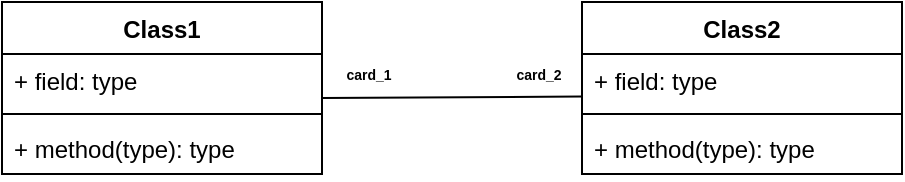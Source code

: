 <mxfile version="25.0.2">
  <diagram name="Page-1" id="3WxenXUk3zSHauEypZle">
    <mxGraphModel dx="578" dy="373" grid="1" gridSize="10" guides="1" tooltips="1" connect="1" arrows="1" fold="1" page="1" pageScale="1" pageWidth="850" pageHeight="1100" math="0" shadow="0">
      <root>
        <mxCell id="0" />
        <mxCell id="1" parent="0" />
        <mxCell id="H1PyjjI2kq_5YZo90Il4-1" value="Class1" style="swimlane;fontStyle=1;align=center;verticalAlign=top;childLayout=stackLayout;horizontal=1;startSize=26;horizontalStack=0;resizeParent=1;resizeParentMax=0;resizeLast=0;collapsible=1;marginBottom=0;whiteSpace=wrap;html=1;" vertex="1" parent="1">
          <mxGeometry x="170" y="240" width="160" height="86" as="geometry" />
        </mxCell>
        <mxCell id="H1PyjjI2kq_5YZo90Il4-2" value="+ field: type" style="text;strokeColor=none;fillColor=none;align=left;verticalAlign=top;spacingLeft=4;spacingRight=4;overflow=hidden;rotatable=0;points=[[0,0.5],[1,0.5]];portConstraint=eastwest;whiteSpace=wrap;html=1;" vertex="1" parent="H1PyjjI2kq_5YZo90Il4-1">
          <mxGeometry y="26" width="160" height="26" as="geometry" />
        </mxCell>
        <mxCell id="H1PyjjI2kq_5YZo90Il4-3" value="" style="line;strokeWidth=1;fillColor=none;align=left;verticalAlign=middle;spacingTop=-1;spacingLeft=3;spacingRight=3;rotatable=0;labelPosition=right;points=[];portConstraint=eastwest;strokeColor=inherit;" vertex="1" parent="H1PyjjI2kq_5YZo90Il4-1">
          <mxGeometry y="52" width="160" height="8" as="geometry" />
        </mxCell>
        <mxCell id="H1PyjjI2kq_5YZo90Il4-4" value="+ method(type): type" style="text;strokeColor=none;fillColor=none;align=left;verticalAlign=top;spacingLeft=4;spacingRight=4;overflow=hidden;rotatable=0;points=[[0,0.5],[1,0.5]];portConstraint=eastwest;whiteSpace=wrap;html=1;" vertex="1" parent="H1PyjjI2kq_5YZo90Il4-1">
          <mxGeometry y="60" width="160" height="26" as="geometry" />
        </mxCell>
        <mxCell id="H1PyjjI2kq_5YZo90Il4-5" value="Class2" style="swimlane;fontStyle=1;align=center;verticalAlign=top;childLayout=stackLayout;horizontal=1;startSize=26;horizontalStack=0;resizeParent=1;resizeParentMax=0;resizeLast=0;collapsible=1;marginBottom=0;whiteSpace=wrap;html=1;" vertex="1" parent="1">
          <mxGeometry x="460" y="240" width="160" height="86" as="geometry" />
        </mxCell>
        <mxCell id="H1PyjjI2kq_5YZo90Il4-6" value="+ field: type" style="text;strokeColor=none;fillColor=none;align=left;verticalAlign=top;spacingLeft=4;spacingRight=4;overflow=hidden;rotatable=0;points=[[0,0.5],[1,0.5]];portConstraint=eastwest;whiteSpace=wrap;html=1;" vertex="1" parent="H1PyjjI2kq_5YZo90Il4-5">
          <mxGeometry y="26" width="160" height="26" as="geometry" />
        </mxCell>
        <mxCell id="H1PyjjI2kq_5YZo90Il4-7" value="" style="line;strokeWidth=1;fillColor=none;align=left;verticalAlign=middle;spacingTop=-1;spacingLeft=3;spacingRight=3;rotatable=0;labelPosition=right;points=[];portConstraint=eastwest;strokeColor=inherit;" vertex="1" parent="H1PyjjI2kq_5YZo90Il4-5">
          <mxGeometry y="52" width="160" height="8" as="geometry" />
        </mxCell>
        <mxCell id="H1PyjjI2kq_5YZo90Il4-8" value="+ method(type): type" style="text;strokeColor=none;fillColor=none;align=left;verticalAlign=top;spacingLeft=4;spacingRight=4;overflow=hidden;rotatable=0;points=[[0,0.5],[1,0.5]];portConstraint=eastwest;whiteSpace=wrap;html=1;" vertex="1" parent="H1PyjjI2kq_5YZo90Il4-5">
          <mxGeometry y="60" width="160" height="26" as="geometry" />
        </mxCell>
        <mxCell id="H1PyjjI2kq_5YZo90Il4-9" value="" style="endArrow=none;html=1;rounded=0;entryX=0.001;entryY=0.819;entryDx=0;entryDy=0;entryPerimeter=0;" edge="1" parent="1" target="H1PyjjI2kq_5YZo90Il4-6">
          <mxGeometry width="50" height="50" relative="1" as="geometry">
            <mxPoint x="330" y="288" as="sourcePoint" />
            <mxPoint x="458" y="288" as="targetPoint" />
          </mxGeometry>
        </mxCell>
        <mxCell id="H1PyjjI2kq_5YZo90Il4-10" value="&lt;font style=&quot;font-size: 7px;&quot;&gt;card_1&lt;/font&gt;" style="text;align=center;fontStyle=1;verticalAlign=middle;spacingLeft=3;spacingRight=3;strokeColor=none;rotatable=0;points=[[0,0.5],[1,0.5]];portConstraint=eastwest;html=1;" vertex="1" parent="1">
          <mxGeometry x="340" y="270" width="25" height="10" as="geometry" />
        </mxCell>
        <mxCell id="H1PyjjI2kq_5YZo90Il4-11" value="&lt;font style=&quot;font-size: 7px;&quot;&gt;card_2&lt;/font&gt;" style="text;align=center;fontStyle=1;verticalAlign=middle;spacingLeft=3;spacingRight=3;strokeColor=none;rotatable=0;points=[[0,0.5],[1,0.5]];portConstraint=eastwest;html=1;" vertex="1" parent="1">
          <mxGeometry x="425" y="270" width="25" height="10" as="geometry" />
        </mxCell>
      </root>
    </mxGraphModel>
  </diagram>
</mxfile>
